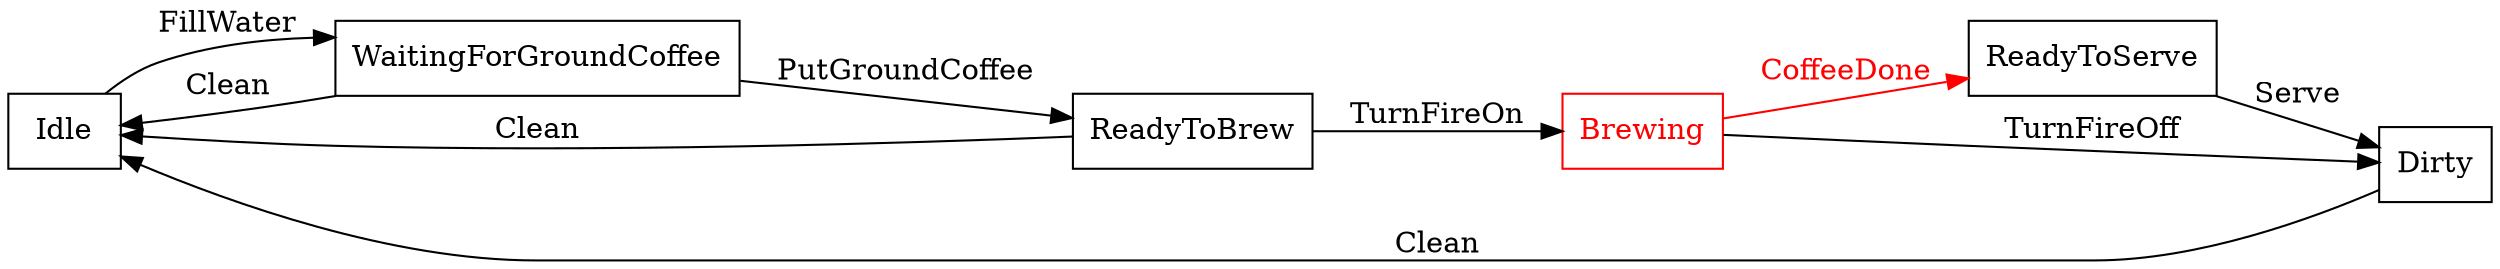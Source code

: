digraph finite_state_machine {
  rankdir=LR;
  node[pos="3,3!",shape=box,color=black,fontcolor=black] Idle;
  node[pos="1,2!",shape=box,color=black,fontcolor=black] WaitingForGroundCoffee;
  node[pos="3,1!",shape=box,color=black,fontcolor=black] ReadyToBrew;
  node[pos="6,1!",shape=box,color=red,fontcolor=red] Brewing;
  node[pos="8,2!",shape=box,color=black,fontcolor=black] ReadyToServe;
  node[pos="6,3!",shape=box,color=black,fontcolor=black] Dirty;
  Idle                   -> WaitingForGroundCoffee [label=FillWater];
  WaitingForGroundCoffee -> Idle                   [label=Clean];
  WaitingForGroundCoffee -> ReadyToBrew            [label=PutGroundCoffee];       
  ReadyToBrew            -> Idle                   [label=Clean];
  ReadyToBrew            -> Brewing                [label=TurnFireOn];
  Brewing                -> Dirty                  [label=TurnFireOff];
  Brewing                -> ReadyToServe           [label=CoffeeDone,color=red,fontcolor=red];
  ReadyToServe           -> Dirty                  [label=Serve];
  Dirty                  -> Idle                   [label=Clean];
}
